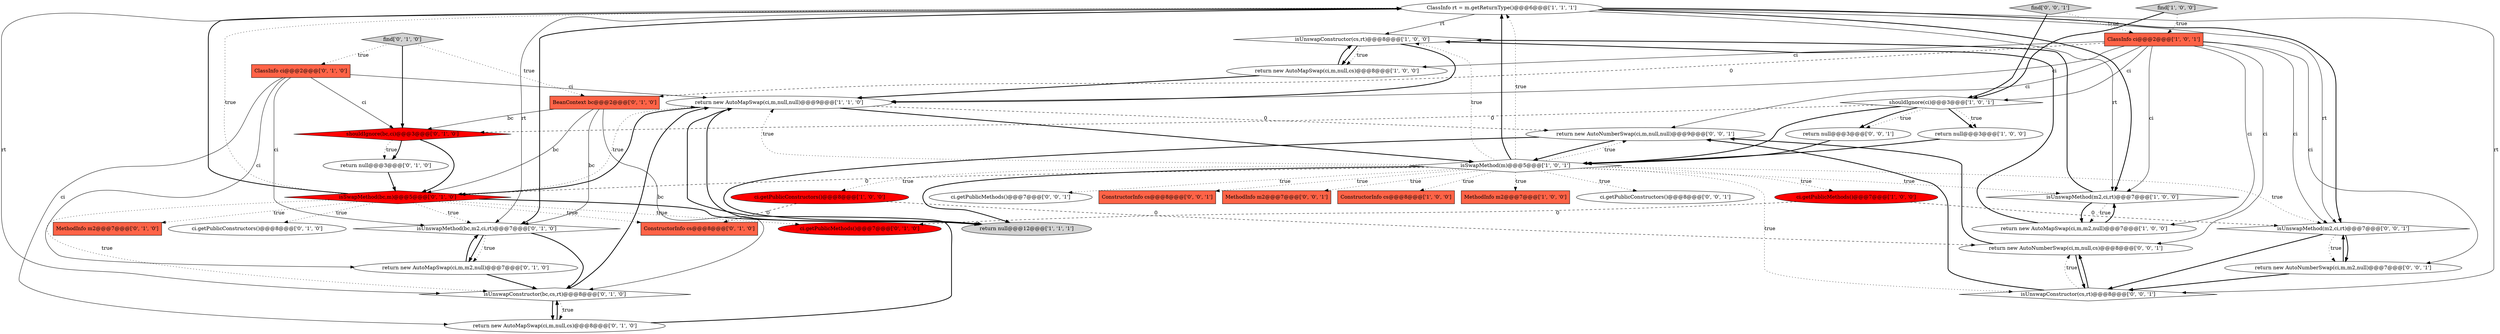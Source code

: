 digraph {
1 [style = filled, label = "ClassInfo rt = m.getReturnType()@@@6@@@['1', '1', '1']", fillcolor = white, shape = ellipse image = "AAA0AAABBB1BBB"];
32 [style = filled, label = "MethodInfo m2@@@7@@@['0', '0', '1']", fillcolor = tomato, shape = box image = "AAA0AAABBB3BBB"];
19 [style = filled, label = "return new AutoMapSwap(ci,m,m2,null)@@@7@@@['0', '1', '0']", fillcolor = white, shape = ellipse image = "AAA0AAABBB2BBB"];
28 [style = filled, label = "shouldIgnore(bc,ci)@@@3@@@['0', '1', '0']", fillcolor = red, shape = diamond image = "AAA1AAABBB2BBB"];
9 [style = filled, label = "shouldIgnore(ci)@@@3@@@['1', '0', '1']", fillcolor = white, shape = diamond image = "AAA0AAABBB1BBB"];
6 [style = filled, label = "isUnswapConstructor(cs,rt)@@@8@@@['1', '0', '0']", fillcolor = white, shape = diamond image = "AAA0AAABBB1BBB"];
14 [style = filled, label = "return null@@@12@@@['1', '1', '1']", fillcolor = lightgray, shape = ellipse image = "AAA0AAABBB1BBB"];
2 [style = filled, label = "ConstructorInfo cs@@@8@@@['1', '0', '0']", fillcolor = tomato, shape = box image = "AAA0AAABBB1BBB"];
23 [style = filled, label = "return null@@@3@@@['0', '1', '0']", fillcolor = white, shape = ellipse image = "AAA0AAABBB2BBB"];
12 [style = filled, label = "ClassInfo ci@@@2@@@['1', '0', '1']", fillcolor = tomato, shape = box image = "AAA0AAABBB1BBB"];
22 [style = filled, label = "return new AutoMapSwap(ci,m,null,cs)@@@8@@@['0', '1', '0']", fillcolor = white, shape = ellipse image = "AAA0AAABBB2BBB"];
16 [style = filled, label = "MethodInfo m2@@@7@@@['0', '1', '0']", fillcolor = tomato, shape = box image = "AAA0AAABBB2BBB"];
38 [style = filled, label = "return new AutoNumberSwap(ci,m,null,null)@@@9@@@['0', '0', '1']", fillcolor = white, shape = ellipse image = "AAA0AAABBB3BBB"];
11 [style = filled, label = "ci.getPublicConstructors()@@@8@@@['1', '0', '0']", fillcolor = red, shape = ellipse image = "AAA1AAABBB1BBB"];
4 [style = filled, label = "return new AutoMapSwap(ci,m,null,null)@@@9@@@['1', '1', '0']", fillcolor = white, shape = ellipse image = "AAA0AAABBB1BBB"];
0 [style = filled, label = "MethodInfo m2@@@7@@@['1', '0', '0']", fillcolor = tomato, shape = box image = "AAA0AAABBB1BBB"];
35 [style = filled, label = "find['0', '0', '1']", fillcolor = lightgray, shape = diamond image = "AAA0AAABBB3BBB"];
21 [style = filled, label = "isUnswapMethod(bc,m2,ci,rt)@@@7@@@['0', '1', '0']", fillcolor = white, shape = diamond image = "AAA0AAABBB2BBB"];
33 [style = filled, label = "return new AutoNumberSwap(ci,m,m2,null)@@@7@@@['0', '0', '1']", fillcolor = white, shape = ellipse image = "AAA0AAABBB3BBB"];
15 [style = filled, label = "find['1', '0', '0']", fillcolor = lightgray, shape = diamond image = "AAA0AAABBB1BBB"];
36 [style = filled, label = "ci.getPublicConstructors()@@@8@@@['0', '0', '1']", fillcolor = white, shape = ellipse image = "AAA0AAABBB3BBB"];
31 [style = filled, label = "return null@@@3@@@['0', '0', '1']", fillcolor = white, shape = ellipse image = "AAA0AAABBB3BBB"];
27 [style = filled, label = "ConstructorInfo cs@@@8@@@['0', '1', '0']", fillcolor = tomato, shape = box image = "AAA1AAABBB2BBB"];
18 [style = filled, label = "find['0', '1', '0']", fillcolor = lightgray, shape = diamond image = "AAA0AAABBB2BBB"];
7 [style = filled, label = "return null@@@3@@@['1', '0', '0']", fillcolor = white, shape = ellipse image = "AAA0AAABBB1BBB"];
34 [style = filled, label = "ci.getPublicMethods()@@@7@@@['0', '0', '1']", fillcolor = white, shape = ellipse image = "AAA0AAABBB3BBB"];
37 [style = filled, label = "isUnswapMethod(m2,ci,rt)@@@7@@@['0', '0', '1']", fillcolor = white, shape = diamond image = "AAA0AAABBB3BBB"];
40 [style = filled, label = "return new AutoNumberSwap(ci,m,null,cs)@@@8@@@['0', '0', '1']", fillcolor = white, shape = ellipse image = "AAA0AAABBB3BBB"];
30 [style = filled, label = "isUnswapConstructor(cs,rt)@@@8@@@['0', '0', '1']", fillcolor = white, shape = diamond image = "AAA0AAABBB3BBB"];
3 [style = filled, label = "return new AutoMapSwap(ci,m,m2,null)@@@7@@@['1', '0', '0']", fillcolor = white, shape = ellipse image = "AAA0AAABBB1BBB"];
13 [style = filled, label = "ci.getPublicMethods()@@@7@@@['1', '0', '0']", fillcolor = red, shape = ellipse image = "AAA1AAABBB1BBB"];
25 [style = filled, label = "isUnswapConstructor(bc,cs,rt)@@@8@@@['0', '1', '0']", fillcolor = white, shape = diamond image = "AAA0AAABBB2BBB"];
20 [style = filled, label = "ci.getPublicConstructors()@@@8@@@['0', '1', '0']", fillcolor = white, shape = ellipse image = "AAA0AAABBB2BBB"];
39 [style = filled, label = "ConstructorInfo cs@@@8@@@['0', '0', '1']", fillcolor = tomato, shape = box image = "AAA0AAABBB3BBB"];
8 [style = filled, label = "isSwapMethod(m)@@@5@@@['1', '0', '1']", fillcolor = white, shape = diamond image = "AAA0AAABBB1BBB"];
17 [style = filled, label = "ClassInfo ci@@@2@@@['0', '1', '0']", fillcolor = tomato, shape = box image = "AAA0AAABBB2BBB"];
26 [style = filled, label = "BeanContext bc@@@2@@@['0', '1', '0']", fillcolor = tomato, shape = box image = "AAA1AAABBB2BBB"];
24 [style = filled, label = "ci.getPublicMethods()@@@7@@@['0', '1', '0']", fillcolor = red, shape = ellipse image = "AAA1AAABBB2BBB"];
10 [style = filled, label = "isUnswapMethod(m2,ci,rt)@@@7@@@['1', '0', '0']", fillcolor = white, shape = diamond image = "AAA0AAABBB1BBB"];
5 [style = filled, label = "return new AutoMapSwap(ci,m,null,cs)@@@8@@@['1', '0', '0']", fillcolor = white, shape = ellipse image = "AAA0AAABBB1BBB"];
29 [style = filled, label = "isSwapMethod(bc,m)@@@5@@@['0', '1', '0']", fillcolor = red, shape = diamond image = "AAA1AAABBB2BBB"];
8->30 [style = dotted, label="true"];
25->22 [style = bold, label=""];
11->40 [style = dashed, label="0"];
12->5 [style = solid, label="ci"];
12->9 [style = solid, label="ci"];
10->3 [style = dotted, label="true"];
35->12 [style = dotted, label="true"];
7->8 [style = bold, label=""];
9->7 [style = bold, label=""];
40->38 [style = bold, label=""];
26->29 [style = solid, label="bc"];
29->20 [style = dotted, label="true"];
8->4 [style = dotted, label="true"];
8->37 [style = dotted, label="true"];
22->4 [style = bold, label=""];
23->29 [style = bold, label=""];
12->26 [style = dashed, label="0"];
8->1 [style = bold, label=""];
1->37 [style = solid, label="rt"];
13->24 [style = dashed, label="0"];
1->21 [style = bold, label=""];
17->19 [style = solid, label="ci"];
12->37 [style = solid, label="ci"];
29->14 [style = bold, label=""];
4->8 [style = bold, label=""];
1->6 [style = solid, label="rt"];
30->40 [style = bold, label=""];
8->0 [style = dotted, label="true"];
26->28 [style = solid, label="bc"];
29->1 [style = bold, label=""];
37->33 [style = bold, label=""];
29->16 [style = dotted, label="true"];
8->38 [style = dotted, label="true"];
22->25 [style = bold, label=""];
1->10 [style = solid, label="rt"];
21->19 [style = bold, label=""];
9->31 [style = dotted, label="true"];
21->25 [style = bold, label=""];
26->21 [style = solid, label="bc"];
1->21 [style = solid, label="rt"];
9->8 [style = bold, label=""];
18->28 [style = bold, label=""];
8->34 [style = dotted, label="true"];
19->25 [style = bold, label=""];
3->10 [style = bold, label=""];
6->4 [style = bold, label=""];
5->6 [style = bold, label=""];
18->26 [style = dotted, label="true"];
15->9 [style = bold, label=""];
33->30 [style = bold, label=""];
15->12 [style = dotted, label="true"];
28->23 [style = dotted, label="true"];
29->21 [style = dotted, label="true"];
17->21 [style = solid, label="ci"];
18->17 [style = dotted, label="true"];
12->10 [style = solid, label="ci"];
1->30 [style = solid, label="rt"];
12->33 [style = solid, label="ci"];
28->29 [style = bold, label=""];
29->1 [style = dotted, label="true"];
29->4 [style = dotted, label="true"];
12->38 [style = solid, label="ci"];
4->14 [style = bold, label=""];
4->38 [style = dashed, label="0"];
35->9 [style = bold, label=""];
8->2 [style = dotted, label="true"];
9->31 [style = bold, label=""];
37->30 [style = bold, label=""];
8->39 [style = dotted, label="true"];
8->14 [style = bold, label=""];
3->6 [style = bold, label=""];
4->29 [style = bold, label=""];
10->6 [style = bold, label=""];
17->4 [style = solid, label="ci"];
6->5 [style = bold, label=""];
8->6 [style = dotted, label="true"];
28->23 [style = bold, label=""];
5->4 [style = bold, label=""];
8->11 [style = dotted, label="true"];
40->30 [style = bold, label=""];
17->28 [style = solid, label="ci"];
8->13 [style = dotted, label="true"];
12->3 [style = solid, label="ci"];
38->8 [style = bold, label=""];
8->36 [style = dotted, label="true"];
11->27 [style = dashed, label="0"];
9->7 [style = dotted, label="true"];
33->37 [style = bold, label=""];
29->24 [style = dotted, label="true"];
31->8 [style = bold, label=""];
8->29 [style = dashed, label="0"];
29->25 [style = dotted, label="true"];
1->37 [style = bold, label=""];
12->4 [style = solid, label="ci"];
19->21 [style = bold, label=""];
30->38 [style = bold, label=""];
1->25 [style = solid, label="rt"];
37->33 [style = dotted, label="true"];
13->37 [style = dashed, label="0"];
17->22 [style = solid, label="ci"];
29->27 [style = dotted, label="true"];
9->28 [style = dashed, label="0"];
25->4 [style = bold, label=""];
10->3 [style = bold, label=""];
8->10 [style = dotted, label="true"];
8->32 [style = dotted, label="true"];
30->40 [style = dotted, label="true"];
38->14 [style = bold, label=""];
8->1 [style = dotted, label="true"];
12->40 [style = solid, label="ci"];
21->19 [style = dotted, label="true"];
25->22 [style = dotted, label="true"];
26->25 [style = solid, label="bc"];
1->10 [style = bold, label=""];
6->5 [style = dotted, label="true"];
}
